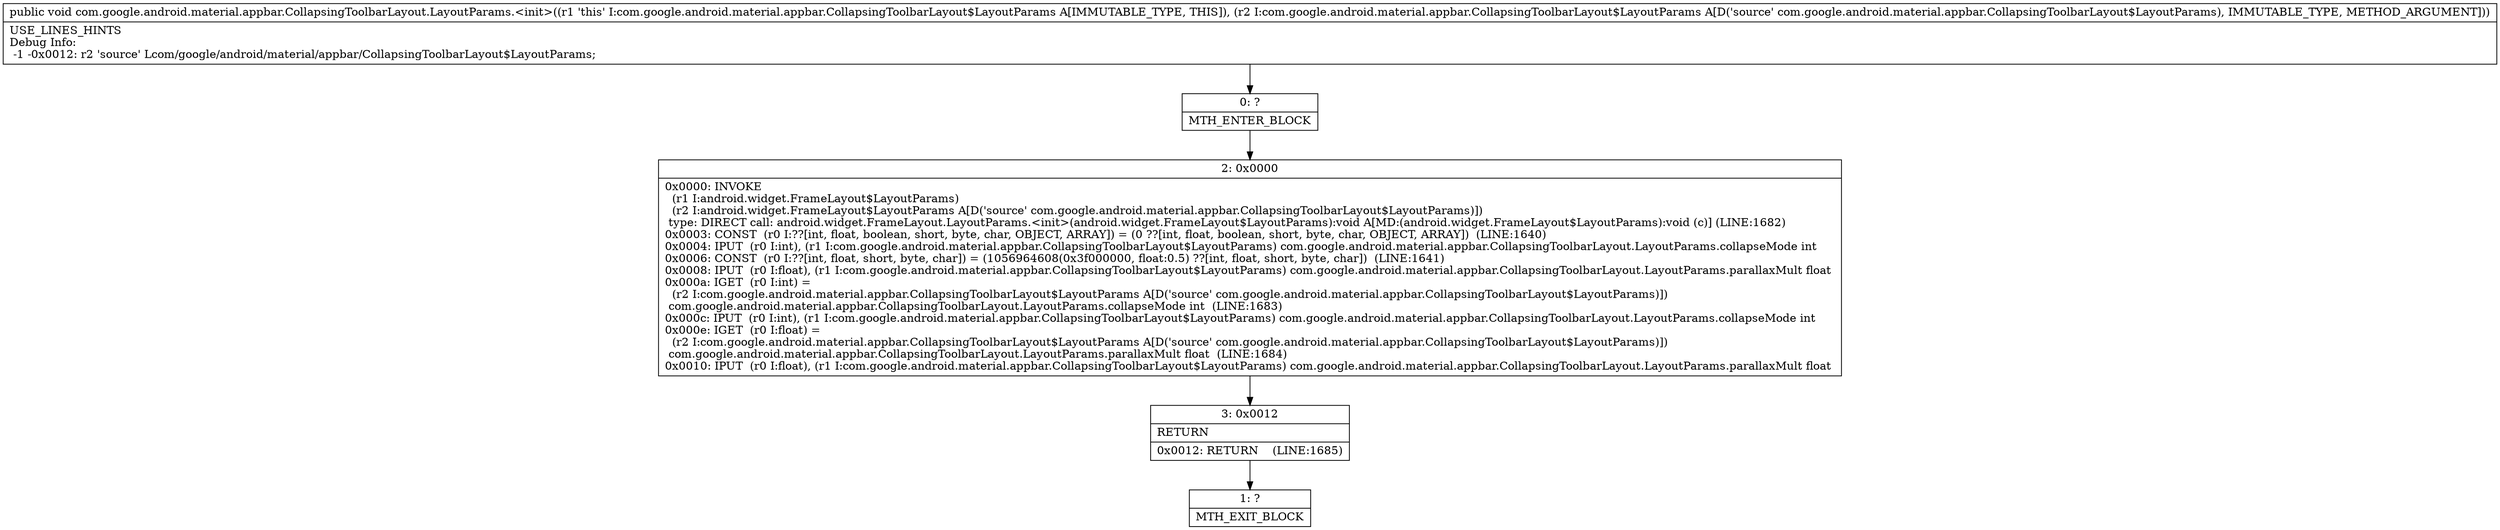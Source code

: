 digraph "CFG forcom.google.android.material.appbar.CollapsingToolbarLayout.LayoutParams.\<init\>(Lcom\/google\/android\/material\/appbar\/CollapsingToolbarLayout$LayoutParams;)V" {
Node_0 [shape=record,label="{0\:\ ?|MTH_ENTER_BLOCK\l}"];
Node_2 [shape=record,label="{2\:\ 0x0000|0x0000: INVOKE  \l  (r1 I:android.widget.FrameLayout$LayoutParams)\l  (r2 I:android.widget.FrameLayout$LayoutParams A[D('source' com.google.android.material.appbar.CollapsingToolbarLayout$LayoutParams)])\l type: DIRECT call: android.widget.FrameLayout.LayoutParams.\<init\>(android.widget.FrameLayout$LayoutParams):void A[MD:(android.widget.FrameLayout$LayoutParams):void (c)] (LINE:1682)\l0x0003: CONST  (r0 I:??[int, float, boolean, short, byte, char, OBJECT, ARRAY]) = (0 ??[int, float, boolean, short, byte, char, OBJECT, ARRAY])  (LINE:1640)\l0x0004: IPUT  (r0 I:int), (r1 I:com.google.android.material.appbar.CollapsingToolbarLayout$LayoutParams) com.google.android.material.appbar.CollapsingToolbarLayout.LayoutParams.collapseMode int \l0x0006: CONST  (r0 I:??[int, float, short, byte, char]) = (1056964608(0x3f000000, float:0.5) ??[int, float, short, byte, char])  (LINE:1641)\l0x0008: IPUT  (r0 I:float), (r1 I:com.google.android.material.appbar.CollapsingToolbarLayout$LayoutParams) com.google.android.material.appbar.CollapsingToolbarLayout.LayoutParams.parallaxMult float \l0x000a: IGET  (r0 I:int) = \l  (r2 I:com.google.android.material.appbar.CollapsingToolbarLayout$LayoutParams A[D('source' com.google.android.material.appbar.CollapsingToolbarLayout$LayoutParams)])\l com.google.android.material.appbar.CollapsingToolbarLayout.LayoutParams.collapseMode int  (LINE:1683)\l0x000c: IPUT  (r0 I:int), (r1 I:com.google.android.material.appbar.CollapsingToolbarLayout$LayoutParams) com.google.android.material.appbar.CollapsingToolbarLayout.LayoutParams.collapseMode int \l0x000e: IGET  (r0 I:float) = \l  (r2 I:com.google.android.material.appbar.CollapsingToolbarLayout$LayoutParams A[D('source' com.google.android.material.appbar.CollapsingToolbarLayout$LayoutParams)])\l com.google.android.material.appbar.CollapsingToolbarLayout.LayoutParams.parallaxMult float  (LINE:1684)\l0x0010: IPUT  (r0 I:float), (r1 I:com.google.android.material.appbar.CollapsingToolbarLayout$LayoutParams) com.google.android.material.appbar.CollapsingToolbarLayout.LayoutParams.parallaxMult float \l}"];
Node_3 [shape=record,label="{3\:\ 0x0012|RETURN\l|0x0012: RETURN    (LINE:1685)\l}"];
Node_1 [shape=record,label="{1\:\ ?|MTH_EXIT_BLOCK\l}"];
MethodNode[shape=record,label="{public void com.google.android.material.appbar.CollapsingToolbarLayout.LayoutParams.\<init\>((r1 'this' I:com.google.android.material.appbar.CollapsingToolbarLayout$LayoutParams A[IMMUTABLE_TYPE, THIS]), (r2 I:com.google.android.material.appbar.CollapsingToolbarLayout$LayoutParams A[D('source' com.google.android.material.appbar.CollapsingToolbarLayout$LayoutParams), IMMUTABLE_TYPE, METHOD_ARGUMENT]))  | USE_LINES_HINTS\lDebug Info:\l  \-1 \-0x0012: r2 'source' Lcom\/google\/android\/material\/appbar\/CollapsingToolbarLayout$LayoutParams;\l}"];
MethodNode -> Node_0;Node_0 -> Node_2;
Node_2 -> Node_3;
Node_3 -> Node_1;
}

